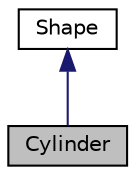 digraph "Cylinder"
{
  edge [fontname="Helvetica",fontsize="10",labelfontname="Helvetica",labelfontsize="10"];
  node [fontname="Helvetica",fontsize="10",shape=record];
  Node0 [label="Cylinder",height=0.2,width=0.4,color="black", fillcolor="grey75", style="filled", fontcolor="black"];
  Node1 -> Node0 [dir="back",color="midnightblue",fontsize="10",style="solid"];
  Node1 [label="Shape",height=0.2,width=0.4,color="black", fillcolor="white", style="filled",URL="$classShape.html",tooltip="Allows to create shape and define a color, or if this shape will be a mirror, transparent, his brightness and his phong exponant. "];
}
